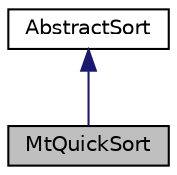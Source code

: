 digraph "MtQuickSort"
{
  edge [fontname="Helvetica",fontsize="10",labelfontname="Helvetica",labelfontsize="10"];
  node [fontname="Helvetica",fontsize="10",shape=record];
  Node0 [label="MtQuickSort",height=0.2,width=0.4,color="black", fillcolor="grey75", style="filled", fontcolor="black"];
  Node1 -> Node0 [dir="back",color="midnightblue",fontsize="10",style="solid",fontname="Helvetica"];
  Node1 [label="AbstractSort",height=0.2,width=0.4,color="black", fillcolor="white", style="filled",URL="$classAbstractSort.html",tooltip="Abstract function for sorting algorithms supported by our Testing Framework. "];
}
